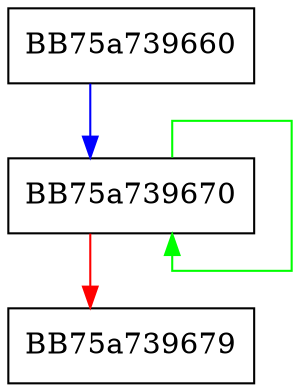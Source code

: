 digraph CalcBucket {
  node [shape="box"];
  graph [splines=ortho];
  BB75a739660 -> BB75a739670 [color="blue"];
  BB75a739670 -> BB75a739670 [color="green"];
  BB75a739670 -> BB75a739679 [color="red"];
}